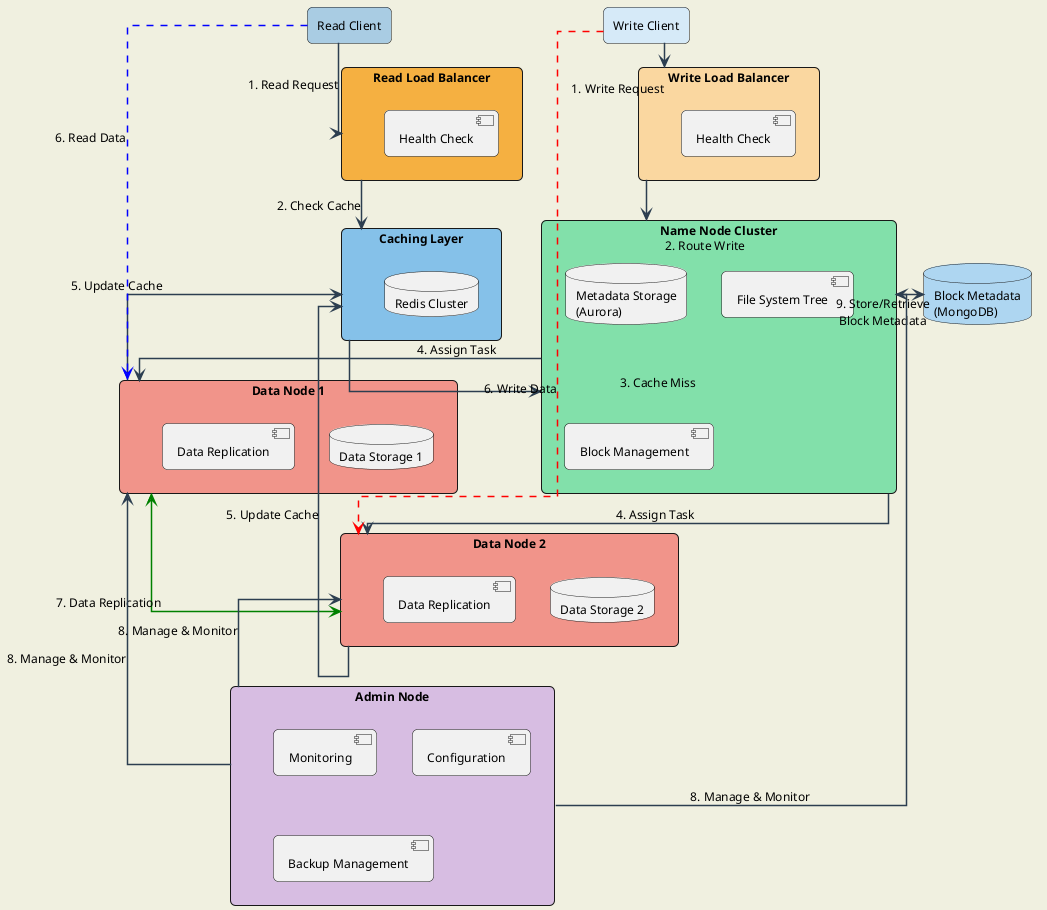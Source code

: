 @startuml Distributed File System Architecture

skinparam backgroundColor #F0F0E0
skinparam handwritten false
skinparam monochrome false
skinparam defaultFontName Arial
skinparam defaultFontSize 12
skinparam roundCorner 10
skinparam ArrowColor #2C3E50
skinparam ArrowThickness 1.5
skinparam linetype ortho

!define RECTANGLE rectangle
!define DATABASE database

' Client nodes
rectangle "Read Client" as ReadClient #A9CCE3
rectangle "Write Client" as WriteClient #D6EAF8

' Load Balancers
RECTANGLE "Read Load Balancer" as ReadLB #F5B041 {
    component "Health Check" as ReadHealthCheck
}

RECTANGLE "Write Load Balancer" as WriteLB #FAD7A0 {
    component "Health Check" as WriteHealthCheck
}

' Caching Layer
RECTANGLE "Caching Layer" as CacheLayer #85C1E9 {
    DATABASE "Redis Cluster" as RedisCache
}

' Name Node Cluster
RECTANGLE "Name Node Cluster" as NameNodeCluster #82E0AA {
    DATABASE "Metadata Storage\n(Aurora)" as MetadataStorage
    component "File System Tree" as FSTree
    component "Block Management" as BlockMgmt
}

' Data Nodes
RECTANGLE "Data Node 1" as DataNode1 #F1948A {
    DATABASE "Data Storage 1" as DataStorage1
    component "Data Replication" as Replication1
}

RECTANGLE "Data Node 2" as DataNode2 #F1948A {
    DATABASE "Data Storage 2" as DataStorage2
    component "Data Replication" as Replication2
}

' Admin Node
RECTANGLE "Admin Node" as AdminNode #D7BDE2 {
    component "Monitoring" as Monitoring
    component "Configuration" as Config
    component "Backup Management" as BackupMgmt
}

' Block Metadata
DATABASE "Block Metadata\n(MongoDB)" as BlockMetadataDB #AED6F1

' Layout
ReadClient -[hidden]right- WriteClient
ReadClient -[hidden]down- ReadLB
WriteClient -[hidden]down- WriteLB
ReadLB -[hidden]down- CacheLayer
WriteLB -[hidden]down- CacheLayer
CacheLayer -[hidden]right- NameNodeCluster
NameNodeCluster -[hidden]right- BlockMetadataDB
DataNode1 -[hidden]right- DataNode2
AdminNode -[hidden]up- DataNode1

' Connections
ReadClient -down-> ReadLB : "1. Read Request"
WriteClient -down-> WriteLB : "1. Write Request"
ReadLB -down-> CacheLayer : "2. Check Cache"
WriteLB -down-> NameNodeCluster : "2. Route Write"
CacheLayer -right-> NameNodeCluster : "3. Cache Miss"
NameNodeCluster -down-> DataNode1 : "4. Assign Task"
NameNodeCluster -down-> DataNode2 : "4. Assign Task"
DataNode1 -up-> CacheLayer : "5. Update Cache"
DataNode2 -up-> CacheLayer : "5. Update Cache"
ReadClient .[#blue].> DataNode1 : "6. Read Data"
WriteClient .[#red].> DataNode2 : "6. Write Data"
DataNode1 <-[#green]-> DataNode2 : "7. Data Replication"
AdminNode -up-> NameNodeCluster : "8. Manage & Monitor"
AdminNode -up-> DataNode1 : "8. Manage & Monitor"
AdminNode -up-> DataNode2 : "8. Manage & Monitor"
NameNodeCluster -right-> BlockMetadataDB : "9. Store/Retrieve\nBlock Metadata"

@enduml
